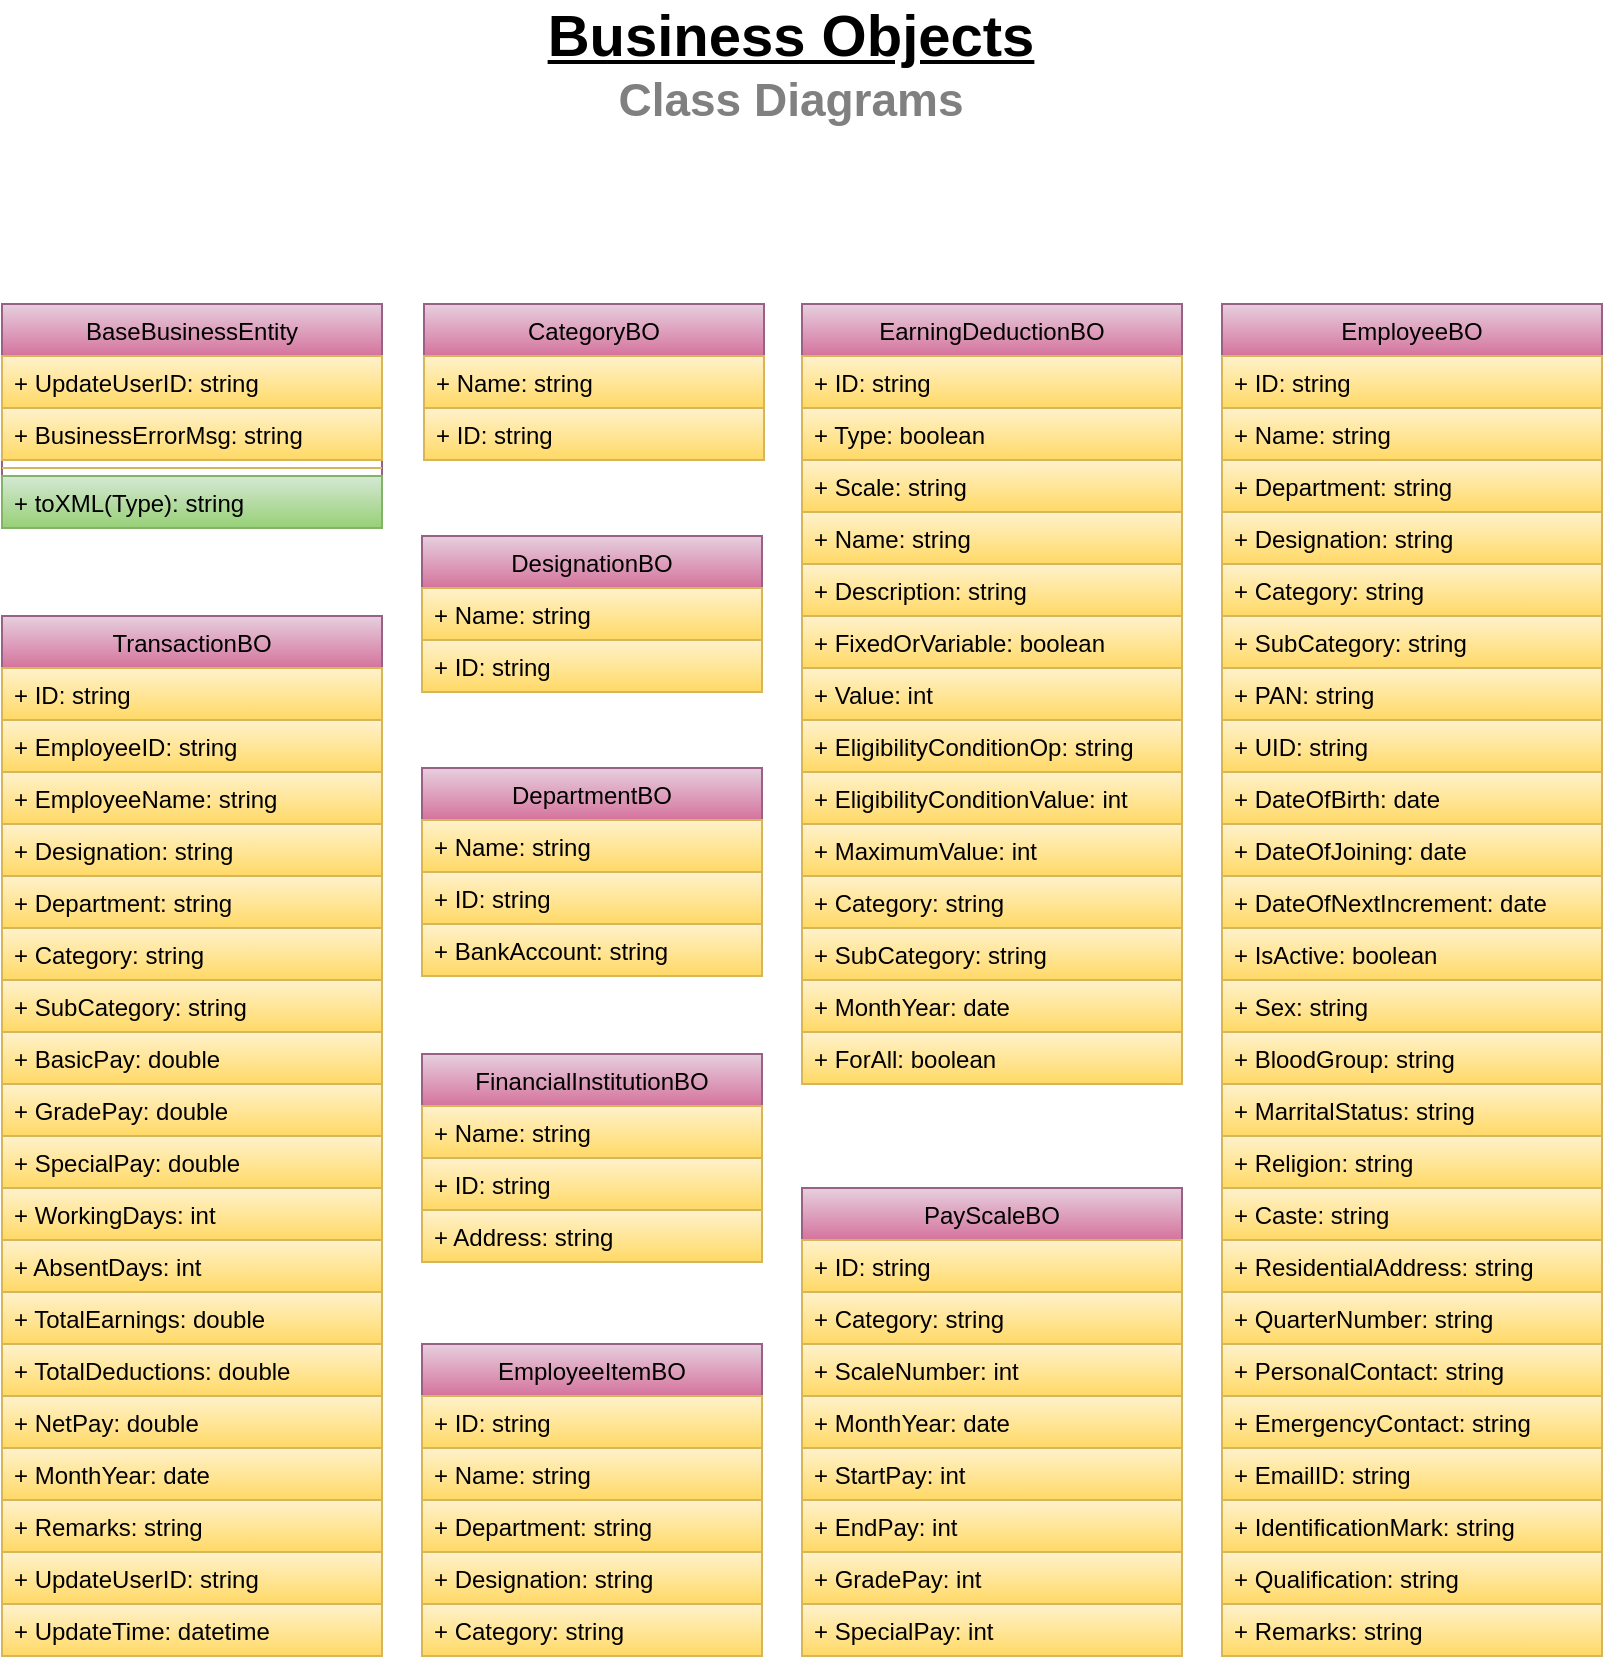 <mxfile version="13.6.0" type="github">
  <diagram id="C5RBs43oDa-KdzZeNtuy" name="Page-1">
    <mxGraphModel dx="1447" dy="722" grid="1" gridSize="10" guides="1" tooltips="1" connect="1" arrows="1" fold="1" page="1" pageScale="1" pageWidth="827" pageHeight="1169" math="0" shadow="0">
      <root>
        <mxCell id="WIyWlLk6GJQsqaUBKTNV-0" />
        <mxCell id="WIyWlLk6GJQsqaUBKTNV-1" parent="WIyWlLk6GJQsqaUBKTNV-0" />
        <mxCell id="N1QTLzZFye_Z8eLdZ8pb-5" value="CategoryBO" style="swimlane;fontStyle=0;childLayout=stackLayout;horizontal=1;startSize=26;fillColor=#e6d0de;horizontalStack=0;resizeParent=1;resizeParentMax=0;resizeLast=0;collapsible=1;marginBottom=0;gradientColor=#d5739d;strokeColor=#996185;" vertex="1" parent="WIyWlLk6GJQsqaUBKTNV-1">
          <mxGeometry x="231" y="270" width="170" height="78" as="geometry" />
        </mxCell>
        <mxCell id="N1QTLzZFye_Z8eLdZ8pb-6" value="+ Name: string" style="text;strokeColor=#d6b656;fillColor=#fff2cc;align=left;verticalAlign=top;spacingLeft=4;spacingRight=4;overflow=hidden;rotatable=0;points=[[0,0.5],[1,0.5]];portConstraint=eastwest;gradientColor=#ffd966;" vertex="1" parent="N1QTLzZFye_Z8eLdZ8pb-5">
          <mxGeometry y="26" width="170" height="26" as="geometry" />
        </mxCell>
        <mxCell id="N1QTLzZFye_Z8eLdZ8pb-7" value="+ ID: string" style="text;strokeColor=#d6b656;fillColor=#fff2cc;align=left;verticalAlign=top;spacingLeft=4;spacingRight=4;overflow=hidden;rotatable=0;points=[[0,0.5],[1,0.5]];portConstraint=eastwest;gradientColor=#ffd966;" vertex="1" parent="N1QTLzZFye_Z8eLdZ8pb-5">
          <mxGeometry y="52" width="170" height="26" as="geometry" />
        </mxCell>
        <mxCell id="N1QTLzZFye_Z8eLdZ8pb-16" value="EarningDeductionBO" style="swimlane;fontStyle=0;childLayout=stackLayout;horizontal=1;startSize=26;fillColor=#e6d0de;horizontalStack=0;resizeParent=1;resizeParentMax=0;resizeLast=0;collapsible=1;marginBottom=0;gradientColor=#d5739d;strokeColor=#996185;" vertex="1" parent="WIyWlLk6GJQsqaUBKTNV-1">
          <mxGeometry x="420" y="270" width="190" height="390" as="geometry" />
        </mxCell>
        <mxCell id="N1QTLzZFye_Z8eLdZ8pb-17" value="+ ID: string" style="text;strokeColor=#d6b656;fillColor=#fff2cc;align=left;verticalAlign=top;spacingLeft=4;spacingRight=4;overflow=hidden;rotatable=0;points=[[0,0.5],[1,0.5]];portConstraint=eastwest;gradientColor=#ffd966;" vertex="1" parent="N1QTLzZFye_Z8eLdZ8pb-16">
          <mxGeometry y="26" width="190" height="26" as="geometry" />
        </mxCell>
        <mxCell id="N1QTLzZFye_Z8eLdZ8pb-25" value="+ Type: boolean" style="text;strokeColor=#d6b656;fillColor=#fff2cc;align=left;verticalAlign=top;spacingLeft=4;spacingRight=4;overflow=hidden;rotatable=0;points=[[0,0.5],[1,0.5]];portConstraint=eastwest;gradientColor=#ffd966;" vertex="1" parent="N1QTLzZFye_Z8eLdZ8pb-16">
          <mxGeometry y="52" width="190" height="26" as="geometry" />
        </mxCell>
        <mxCell id="N1QTLzZFye_Z8eLdZ8pb-24" value="+ Scale: string" style="text;strokeColor=#d6b656;fillColor=#fff2cc;align=left;verticalAlign=top;spacingLeft=4;spacingRight=4;overflow=hidden;rotatable=0;points=[[0,0.5],[1,0.5]];portConstraint=eastwest;gradientColor=#ffd966;" vertex="1" parent="N1QTLzZFye_Z8eLdZ8pb-16">
          <mxGeometry y="78" width="190" height="26" as="geometry" />
        </mxCell>
        <mxCell id="N1QTLzZFye_Z8eLdZ8pb-23" value="+ Name: string" style="text;strokeColor=#d6b656;fillColor=#fff2cc;align=left;verticalAlign=top;spacingLeft=4;spacingRight=4;overflow=hidden;rotatable=0;points=[[0,0.5],[1,0.5]];portConstraint=eastwest;gradientColor=#ffd966;" vertex="1" parent="N1QTLzZFye_Z8eLdZ8pb-16">
          <mxGeometry y="104" width="190" height="26" as="geometry" />
        </mxCell>
        <mxCell id="N1QTLzZFye_Z8eLdZ8pb-18" value="+ Description: string" style="text;strokeColor=#d6b656;fillColor=#fff2cc;align=left;verticalAlign=top;spacingLeft=4;spacingRight=4;overflow=hidden;rotatable=0;points=[[0,0.5],[1,0.5]];portConstraint=eastwest;gradientColor=#ffd966;" vertex="1" parent="N1QTLzZFye_Z8eLdZ8pb-16">
          <mxGeometry y="130" width="190" height="26" as="geometry" />
        </mxCell>
        <mxCell id="N1QTLzZFye_Z8eLdZ8pb-20" value="+ FixedOrVariable: boolean" style="text;strokeColor=#d6b656;fillColor=#fff2cc;align=left;verticalAlign=top;spacingLeft=4;spacingRight=4;overflow=hidden;rotatable=0;points=[[0,0.5],[1,0.5]];portConstraint=eastwest;gradientColor=#ffd966;" vertex="1" parent="N1QTLzZFye_Z8eLdZ8pb-16">
          <mxGeometry y="156" width="190" height="26" as="geometry" />
        </mxCell>
        <mxCell id="N1QTLzZFye_Z8eLdZ8pb-22" value="+ Value: int" style="text;strokeColor=#d6b656;fillColor=#fff2cc;align=left;verticalAlign=top;spacingLeft=4;spacingRight=4;overflow=hidden;rotatable=0;points=[[0,0.5],[1,0.5]];portConstraint=eastwest;gradientColor=#ffd966;" vertex="1" parent="N1QTLzZFye_Z8eLdZ8pb-16">
          <mxGeometry y="182" width="190" height="26" as="geometry" />
        </mxCell>
        <mxCell id="N1QTLzZFye_Z8eLdZ8pb-21" value="+ EligibilityConditionOp: string" style="text;strokeColor=#d6b656;fillColor=#fff2cc;align=left;verticalAlign=top;spacingLeft=4;spacingRight=4;overflow=hidden;rotatable=0;points=[[0,0.5],[1,0.5]];portConstraint=eastwest;gradientColor=#ffd966;" vertex="1" parent="N1QTLzZFye_Z8eLdZ8pb-16">
          <mxGeometry y="208" width="190" height="26" as="geometry" />
        </mxCell>
        <mxCell id="N1QTLzZFye_Z8eLdZ8pb-26" value="+ EligibilityConditionValue: int" style="text;strokeColor=#d6b656;fillColor=#fff2cc;align=left;verticalAlign=top;spacingLeft=4;spacingRight=4;overflow=hidden;rotatable=0;points=[[0,0.5],[1,0.5]];portConstraint=eastwest;gradientColor=#ffd966;" vertex="1" parent="N1QTLzZFye_Z8eLdZ8pb-16">
          <mxGeometry y="234" width="190" height="26" as="geometry" />
        </mxCell>
        <mxCell id="N1QTLzZFye_Z8eLdZ8pb-27" value="+ MaximumValue: int" style="text;strokeColor=#d6b656;fillColor=#fff2cc;align=left;verticalAlign=top;spacingLeft=4;spacingRight=4;overflow=hidden;rotatable=0;points=[[0,0.5],[1,0.5]];portConstraint=eastwest;gradientColor=#ffd966;" vertex="1" parent="N1QTLzZFye_Z8eLdZ8pb-16">
          <mxGeometry y="260" width="190" height="26" as="geometry" />
        </mxCell>
        <mxCell id="N1QTLzZFye_Z8eLdZ8pb-28" value="+ Category: string" style="text;strokeColor=#d6b656;fillColor=#fff2cc;align=left;verticalAlign=top;spacingLeft=4;spacingRight=4;overflow=hidden;rotatable=0;points=[[0,0.5],[1,0.5]];portConstraint=eastwest;gradientColor=#ffd966;" vertex="1" parent="N1QTLzZFye_Z8eLdZ8pb-16">
          <mxGeometry y="286" width="190" height="26" as="geometry" />
        </mxCell>
        <mxCell id="N1QTLzZFye_Z8eLdZ8pb-29" value="+ SubCategory: string" style="text;strokeColor=#d6b656;fillColor=#fff2cc;align=left;verticalAlign=top;spacingLeft=4;spacingRight=4;overflow=hidden;rotatable=0;points=[[0,0.5],[1,0.5]];portConstraint=eastwest;gradientColor=#ffd966;" vertex="1" parent="N1QTLzZFye_Z8eLdZ8pb-16">
          <mxGeometry y="312" width="190" height="26" as="geometry" />
        </mxCell>
        <mxCell id="N1QTLzZFye_Z8eLdZ8pb-19" value="+ MonthYear: date" style="text;strokeColor=#d6b656;fillColor=#fff2cc;align=left;verticalAlign=top;spacingLeft=4;spacingRight=4;overflow=hidden;rotatable=0;points=[[0,0.5],[1,0.5]];portConstraint=eastwest;gradientColor=#ffd966;" vertex="1" parent="N1QTLzZFye_Z8eLdZ8pb-16">
          <mxGeometry y="338" width="190" height="26" as="geometry" />
        </mxCell>
        <mxCell id="N1QTLzZFye_Z8eLdZ8pb-30" value="+ ForAll: boolean" style="text;strokeColor=#d6b656;fillColor=#fff2cc;align=left;verticalAlign=top;spacingLeft=4;spacingRight=4;overflow=hidden;rotatable=0;points=[[0,0.5],[1,0.5]];portConstraint=eastwest;gradientColor=#ffd966;" vertex="1" parent="N1QTLzZFye_Z8eLdZ8pb-16">
          <mxGeometry y="364" width="190" height="26" as="geometry" />
        </mxCell>
        <mxCell id="N1QTLzZFye_Z8eLdZ8pb-46" value="EmployeeBO" style="swimlane;fontStyle=0;childLayout=stackLayout;horizontal=1;startSize=26;fillColor=#e6d0de;horizontalStack=0;resizeParent=1;resizeParentMax=0;resizeLast=0;collapsible=1;marginBottom=0;gradientColor=#d5739d;strokeColor=#996185;" vertex="1" parent="WIyWlLk6GJQsqaUBKTNV-1">
          <mxGeometry x="630" y="270" width="190" height="676" as="geometry" />
        </mxCell>
        <mxCell id="N1QTLzZFye_Z8eLdZ8pb-47" value="+ ID: string" style="text;strokeColor=#d6b656;fillColor=#fff2cc;align=left;verticalAlign=top;spacingLeft=4;spacingRight=4;overflow=hidden;rotatable=0;points=[[0,0.5],[1,0.5]];portConstraint=eastwest;gradientColor=#ffd966;" vertex="1" parent="N1QTLzZFye_Z8eLdZ8pb-46">
          <mxGeometry y="26" width="190" height="26" as="geometry" />
        </mxCell>
        <mxCell id="N1QTLzZFye_Z8eLdZ8pb-48" value="+ Name: string" style="text;strokeColor=#d6b656;fillColor=#fff2cc;align=left;verticalAlign=top;spacingLeft=4;spacingRight=4;overflow=hidden;rotatable=0;points=[[0,0.5],[1,0.5]];portConstraint=eastwest;gradientColor=#ffd966;" vertex="1" parent="N1QTLzZFye_Z8eLdZ8pb-46">
          <mxGeometry y="52" width="190" height="26" as="geometry" />
        </mxCell>
        <mxCell id="N1QTLzZFye_Z8eLdZ8pb-49" value="+ Department: string" style="text;strokeColor=#d6b656;fillColor=#fff2cc;align=left;verticalAlign=top;spacingLeft=4;spacingRight=4;overflow=hidden;rotatable=0;points=[[0,0.5],[1,0.5]];portConstraint=eastwest;gradientColor=#ffd966;" vertex="1" parent="N1QTLzZFye_Z8eLdZ8pb-46">
          <mxGeometry y="78" width="190" height="26" as="geometry" />
        </mxCell>
        <mxCell id="N1QTLzZFye_Z8eLdZ8pb-50" value="+ Designation: string" style="text;strokeColor=#d6b656;fillColor=#fff2cc;align=left;verticalAlign=top;spacingLeft=4;spacingRight=4;overflow=hidden;rotatable=0;points=[[0,0.5],[1,0.5]];portConstraint=eastwest;gradientColor=#ffd966;" vertex="1" parent="N1QTLzZFye_Z8eLdZ8pb-46">
          <mxGeometry y="104" width="190" height="26" as="geometry" />
        </mxCell>
        <mxCell id="N1QTLzZFye_Z8eLdZ8pb-51" value="+ Category: string" style="text;strokeColor=#d6b656;fillColor=#fff2cc;align=left;verticalAlign=top;spacingLeft=4;spacingRight=4;overflow=hidden;rotatable=0;points=[[0,0.5],[1,0.5]];portConstraint=eastwest;gradientColor=#ffd966;" vertex="1" parent="N1QTLzZFye_Z8eLdZ8pb-46">
          <mxGeometry y="130" width="190" height="26" as="geometry" />
        </mxCell>
        <mxCell id="N1QTLzZFye_Z8eLdZ8pb-52" value="+ SubCategory: string" style="text;strokeColor=#d6b656;fillColor=#fff2cc;align=left;verticalAlign=top;spacingLeft=4;spacingRight=4;overflow=hidden;rotatable=0;points=[[0,0.5],[1,0.5]];portConstraint=eastwest;gradientColor=#ffd966;" vertex="1" parent="N1QTLzZFye_Z8eLdZ8pb-46">
          <mxGeometry y="156" width="190" height="26" as="geometry" />
        </mxCell>
        <mxCell id="N1QTLzZFye_Z8eLdZ8pb-53" value="+ PAN: string" style="text;strokeColor=#d6b656;fillColor=#fff2cc;align=left;verticalAlign=top;spacingLeft=4;spacingRight=4;overflow=hidden;rotatable=0;points=[[0,0.5],[1,0.5]];portConstraint=eastwest;gradientColor=#ffd966;" vertex="1" parent="N1QTLzZFye_Z8eLdZ8pb-46">
          <mxGeometry y="182" width="190" height="26" as="geometry" />
        </mxCell>
        <mxCell id="N1QTLzZFye_Z8eLdZ8pb-54" value="+ UID: string" style="text;strokeColor=#d6b656;fillColor=#fff2cc;align=left;verticalAlign=top;spacingLeft=4;spacingRight=4;overflow=hidden;rotatable=0;points=[[0,0.5],[1,0.5]];portConstraint=eastwest;gradientColor=#ffd966;" vertex="1" parent="N1QTLzZFye_Z8eLdZ8pb-46">
          <mxGeometry y="208" width="190" height="26" as="geometry" />
        </mxCell>
        <mxCell id="N1QTLzZFye_Z8eLdZ8pb-55" value="+ DateOfBirth: date" style="text;strokeColor=#d6b656;fillColor=#fff2cc;align=left;verticalAlign=top;spacingLeft=4;spacingRight=4;overflow=hidden;rotatable=0;points=[[0,0.5],[1,0.5]];portConstraint=eastwest;gradientColor=#ffd966;" vertex="1" parent="N1QTLzZFye_Z8eLdZ8pb-46">
          <mxGeometry y="234" width="190" height="26" as="geometry" />
        </mxCell>
        <mxCell id="N1QTLzZFye_Z8eLdZ8pb-56" value="+ DateOfJoining: date" style="text;strokeColor=#d6b656;fillColor=#fff2cc;align=left;verticalAlign=top;spacingLeft=4;spacingRight=4;overflow=hidden;rotatable=0;points=[[0,0.5],[1,0.5]];portConstraint=eastwest;gradientColor=#ffd966;" vertex="1" parent="N1QTLzZFye_Z8eLdZ8pb-46">
          <mxGeometry y="260" width="190" height="26" as="geometry" />
        </mxCell>
        <mxCell id="N1QTLzZFye_Z8eLdZ8pb-57" value="+ DateOfNextIncrement: date" style="text;strokeColor=#d6b656;fillColor=#fff2cc;align=left;verticalAlign=top;spacingLeft=4;spacingRight=4;overflow=hidden;rotatable=0;points=[[0,0.5],[1,0.5]];portConstraint=eastwest;gradientColor=#ffd966;" vertex="1" parent="N1QTLzZFye_Z8eLdZ8pb-46">
          <mxGeometry y="286" width="190" height="26" as="geometry" />
        </mxCell>
        <mxCell id="N1QTLzZFye_Z8eLdZ8pb-58" value="+ IsActive: boolean" style="text;strokeColor=#d6b656;fillColor=#fff2cc;align=left;verticalAlign=top;spacingLeft=4;spacingRight=4;overflow=hidden;rotatable=0;points=[[0,0.5],[1,0.5]];portConstraint=eastwest;gradientColor=#ffd966;" vertex="1" parent="N1QTLzZFye_Z8eLdZ8pb-46">
          <mxGeometry y="312" width="190" height="26" as="geometry" />
        </mxCell>
        <mxCell id="N1QTLzZFye_Z8eLdZ8pb-61" value="+ Sex: string" style="text;strokeColor=#d6b656;fillColor=#fff2cc;align=left;verticalAlign=top;spacingLeft=4;spacingRight=4;overflow=hidden;rotatable=0;points=[[0,0.5],[1,0.5]];portConstraint=eastwest;gradientColor=#ffd966;" vertex="1" parent="N1QTLzZFye_Z8eLdZ8pb-46">
          <mxGeometry y="338" width="190" height="26" as="geometry" />
        </mxCell>
        <mxCell id="N1QTLzZFye_Z8eLdZ8pb-64" value="+ BloodGroup: string" style="text;strokeColor=#d6b656;fillColor=#fff2cc;align=left;verticalAlign=top;spacingLeft=4;spacingRight=4;overflow=hidden;rotatable=0;points=[[0,0.5],[1,0.5]];portConstraint=eastwest;gradientColor=#ffd966;" vertex="1" parent="N1QTLzZFye_Z8eLdZ8pb-46">
          <mxGeometry y="364" width="190" height="26" as="geometry" />
        </mxCell>
        <mxCell id="N1QTLzZFye_Z8eLdZ8pb-66" value="+ MarritalStatus: string" style="text;strokeColor=#d6b656;fillColor=#fff2cc;align=left;verticalAlign=top;spacingLeft=4;spacingRight=4;overflow=hidden;rotatable=0;points=[[0,0.5],[1,0.5]];portConstraint=eastwest;gradientColor=#ffd966;" vertex="1" parent="N1QTLzZFye_Z8eLdZ8pb-46">
          <mxGeometry y="390" width="190" height="26" as="geometry" />
        </mxCell>
        <mxCell id="N1QTLzZFye_Z8eLdZ8pb-65" value="+ Religion: string" style="text;strokeColor=#d6b656;fillColor=#fff2cc;align=left;verticalAlign=top;spacingLeft=4;spacingRight=4;overflow=hidden;rotatable=0;points=[[0,0.5],[1,0.5]];portConstraint=eastwest;gradientColor=#ffd966;" vertex="1" parent="N1QTLzZFye_Z8eLdZ8pb-46">
          <mxGeometry y="416" width="190" height="26" as="geometry" />
        </mxCell>
        <mxCell id="N1QTLzZFye_Z8eLdZ8pb-63" value="+ Caste: string" style="text;strokeColor=#d6b656;fillColor=#fff2cc;align=left;verticalAlign=top;spacingLeft=4;spacingRight=4;overflow=hidden;rotatable=0;points=[[0,0.5],[1,0.5]];portConstraint=eastwest;gradientColor=#ffd966;" vertex="1" parent="N1QTLzZFye_Z8eLdZ8pb-46">
          <mxGeometry y="442" width="190" height="26" as="geometry" />
        </mxCell>
        <mxCell id="N1QTLzZFye_Z8eLdZ8pb-62" value="+ ResidentialAddress: string" style="text;strokeColor=#d6b656;fillColor=#fff2cc;align=left;verticalAlign=top;spacingLeft=4;spacingRight=4;overflow=hidden;rotatable=0;points=[[0,0.5],[1,0.5]];portConstraint=eastwest;gradientColor=#ffd966;" vertex="1" parent="N1QTLzZFye_Z8eLdZ8pb-46">
          <mxGeometry y="468" width="190" height="26" as="geometry" />
        </mxCell>
        <mxCell id="N1QTLzZFye_Z8eLdZ8pb-59" value="+ QuarterNumber: string" style="text;strokeColor=#d6b656;fillColor=#fff2cc;align=left;verticalAlign=top;spacingLeft=4;spacingRight=4;overflow=hidden;rotatable=0;points=[[0,0.5],[1,0.5]];portConstraint=eastwest;gradientColor=#ffd966;" vertex="1" parent="N1QTLzZFye_Z8eLdZ8pb-46">
          <mxGeometry y="494" width="190" height="26" as="geometry" />
        </mxCell>
        <mxCell id="N1QTLzZFye_Z8eLdZ8pb-60" value="+ PersonalContact: string" style="text;strokeColor=#d6b656;fillColor=#fff2cc;align=left;verticalAlign=top;spacingLeft=4;spacingRight=4;overflow=hidden;rotatable=0;points=[[0,0.5],[1,0.5]];portConstraint=eastwest;gradientColor=#ffd966;" vertex="1" parent="N1QTLzZFye_Z8eLdZ8pb-46">
          <mxGeometry y="520" width="190" height="26" as="geometry" />
        </mxCell>
        <mxCell id="N1QTLzZFye_Z8eLdZ8pb-69" value="+ EmergencyContact: string" style="text;strokeColor=#d6b656;fillColor=#fff2cc;align=left;verticalAlign=top;spacingLeft=4;spacingRight=4;overflow=hidden;rotatable=0;points=[[0,0.5],[1,0.5]];portConstraint=eastwest;gradientColor=#ffd966;" vertex="1" parent="N1QTLzZFye_Z8eLdZ8pb-46">
          <mxGeometry y="546" width="190" height="26" as="geometry" />
        </mxCell>
        <mxCell id="N1QTLzZFye_Z8eLdZ8pb-68" value="+ EmailID: string" style="text;strokeColor=#d6b656;fillColor=#fff2cc;align=left;verticalAlign=top;spacingLeft=4;spacingRight=4;overflow=hidden;rotatable=0;points=[[0,0.5],[1,0.5]];portConstraint=eastwest;gradientColor=#ffd966;" vertex="1" parent="N1QTLzZFye_Z8eLdZ8pb-46">
          <mxGeometry y="572" width="190" height="26" as="geometry" />
        </mxCell>
        <mxCell id="N1QTLzZFye_Z8eLdZ8pb-67" value="+ IdentificationMark: string" style="text;strokeColor=#d6b656;fillColor=#fff2cc;align=left;verticalAlign=top;spacingLeft=4;spacingRight=4;overflow=hidden;rotatable=0;points=[[0,0.5],[1,0.5]];portConstraint=eastwest;gradientColor=#ffd966;" vertex="1" parent="N1QTLzZFye_Z8eLdZ8pb-46">
          <mxGeometry y="598" width="190" height="26" as="geometry" />
        </mxCell>
        <mxCell id="N1QTLzZFye_Z8eLdZ8pb-72" value="+ Qualification: string" style="text;strokeColor=#d6b656;fillColor=#fff2cc;align=left;verticalAlign=top;spacingLeft=4;spacingRight=4;overflow=hidden;rotatable=0;points=[[0,0.5],[1,0.5]];portConstraint=eastwest;gradientColor=#ffd966;" vertex="1" parent="N1QTLzZFye_Z8eLdZ8pb-46">
          <mxGeometry y="624" width="190" height="26" as="geometry" />
        </mxCell>
        <mxCell id="N1QTLzZFye_Z8eLdZ8pb-71" value="+ Remarks: string" style="text;strokeColor=#d6b656;fillColor=#fff2cc;align=left;verticalAlign=top;spacingLeft=4;spacingRight=4;overflow=hidden;rotatable=0;points=[[0,0.5],[1,0.5]];portConstraint=eastwest;gradientColor=#ffd966;" vertex="1" parent="N1QTLzZFye_Z8eLdZ8pb-46">
          <mxGeometry y="650" width="190" height="26" as="geometry" />
        </mxCell>
        <mxCell id="N1QTLzZFye_Z8eLdZ8pb-0" value="BaseBusinessEntity" style="swimlane;fontStyle=0;childLayout=stackLayout;horizontal=1;startSize=26;fillColor=#e6d0de;horizontalStack=0;resizeParent=1;resizeParentMax=0;resizeLast=0;collapsible=1;marginBottom=0;gradientColor=#d5739d;strokeColor=#996185;" vertex="1" parent="WIyWlLk6GJQsqaUBKTNV-1">
          <mxGeometry x="20" y="270" width="190" height="112" as="geometry" />
        </mxCell>
        <mxCell id="N1QTLzZFye_Z8eLdZ8pb-1" value="+ UpdateUserID: string" style="text;strokeColor=#d6b656;fillColor=#fff2cc;align=left;verticalAlign=top;spacingLeft=4;spacingRight=4;overflow=hidden;rotatable=0;points=[[0,0.5],[1,0.5]];portConstraint=eastwest;gradientColor=#ffd966;" vertex="1" parent="N1QTLzZFye_Z8eLdZ8pb-0">
          <mxGeometry y="26" width="190" height="26" as="geometry" />
        </mxCell>
        <mxCell id="N1QTLzZFye_Z8eLdZ8pb-2" value="+ BusinessErrorMsg: string" style="text;strokeColor=#d6b656;fillColor=#fff2cc;align=left;verticalAlign=top;spacingLeft=4;spacingRight=4;overflow=hidden;rotatable=0;points=[[0,0.5],[1,0.5]];portConstraint=eastwest;gradientColor=#ffd966;" vertex="1" parent="N1QTLzZFye_Z8eLdZ8pb-0">
          <mxGeometry y="52" width="190" height="26" as="geometry" />
        </mxCell>
        <mxCell id="N1QTLzZFye_Z8eLdZ8pb-4" value="" style="line;strokeWidth=1;fillColor=#fff2cc;align=left;verticalAlign=middle;spacingTop=-1;spacingLeft=3;spacingRight=3;rotatable=0;labelPosition=right;points=[];portConstraint=eastwest;gradientColor=#ffd966;strokeColor=#d6b656;" vertex="1" parent="N1QTLzZFye_Z8eLdZ8pb-0">
          <mxGeometry y="78" width="190" height="8" as="geometry" />
        </mxCell>
        <mxCell id="N1QTLzZFye_Z8eLdZ8pb-3" value="+ toXML(Type): string" style="text;strokeColor=#82b366;fillColor=#d5e8d4;align=left;verticalAlign=top;spacingLeft=4;spacingRight=4;overflow=hidden;rotatable=0;points=[[0,0.5],[1,0.5]];portConstraint=eastwest;gradientColor=#97d077;" vertex="1" parent="N1QTLzZFye_Z8eLdZ8pb-0">
          <mxGeometry y="86" width="190" height="26" as="geometry" />
        </mxCell>
        <mxCell id="N1QTLzZFye_Z8eLdZ8pb-134" value="&lt;font&gt;&lt;u style=&quot;font-size: 29px&quot;&gt;Business Objects&lt;/u&gt;&lt;br&gt;&lt;font style=&quot;font-size: 23px&quot; color=&quot;#808080&quot;&gt;Class Diagrams&lt;/font&gt;&lt;br&gt;&lt;/font&gt;" style="text;strokeColor=none;fillColor=none;html=1;fontSize=24;fontStyle=1;verticalAlign=middle;align=center;" vertex="1" parent="WIyWlLk6GJQsqaUBKTNV-1">
          <mxGeometry x="269" y="130" width="290" height="40" as="geometry" />
        </mxCell>
        <mxCell id="N1QTLzZFye_Z8eLdZ8pb-77" value="PayScaleBO" style="swimlane;fontStyle=0;childLayout=stackLayout;horizontal=1;startSize=26;fillColor=#e6d0de;horizontalStack=0;resizeParent=1;resizeParentMax=0;resizeLast=0;collapsible=1;marginBottom=0;gradientColor=#d5739d;strokeColor=#996185;" vertex="1" parent="WIyWlLk6GJQsqaUBKTNV-1">
          <mxGeometry x="420" y="712" width="190" height="234" as="geometry" />
        </mxCell>
        <mxCell id="N1QTLzZFye_Z8eLdZ8pb-79" value="+ ID: string" style="text;strokeColor=#d6b656;fillColor=#fff2cc;align=left;verticalAlign=top;spacingLeft=4;spacingRight=4;overflow=hidden;rotatable=0;points=[[0,0.5],[1,0.5]];portConstraint=eastwest;gradientColor=#ffd966;" vertex="1" parent="N1QTLzZFye_Z8eLdZ8pb-77">
          <mxGeometry y="26" width="190" height="26" as="geometry" />
        </mxCell>
        <mxCell id="N1QTLzZFye_Z8eLdZ8pb-83" value="+ Category: string" style="text;strokeColor=#d6b656;fillColor=#fff2cc;align=left;verticalAlign=top;spacingLeft=4;spacingRight=4;overflow=hidden;rotatable=0;points=[[0,0.5],[1,0.5]];portConstraint=eastwest;gradientColor=#ffd966;" vertex="1" parent="N1QTLzZFye_Z8eLdZ8pb-77">
          <mxGeometry y="52" width="190" height="26" as="geometry" />
        </mxCell>
        <mxCell id="N1QTLzZFye_Z8eLdZ8pb-81" value="+ ScaleNumber: int" style="text;strokeColor=#d6b656;fillColor=#fff2cc;align=left;verticalAlign=top;spacingLeft=4;spacingRight=4;overflow=hidden;rotatable=0;points=[[0,0.5],[1,0.5]];portConstraint=eastwest;gradientColor=#ffd966;" vertex="1" parent="N1QTLzZFye_Z8eLdZ8pb-77">
          <mxGeometry y="78" width="190" height="26" as="geometry" />
        </mxCell>
        <mxCell id="N1QTLzZFye_Z8eLdZ8pb-82" value="+ MonthYear: date" style="text;strokeColor=#d6b656;fillColor=#fff2cc;align=left;verticalAlign=top;spacingLeft=4;spacingRight=4;overflow=hidden;rotatable=0;points=[[0,0.5],[1,0.5]];portConstraint=eastwest;gradientColor=#ffd966;" vertex="1" parent="N1QTLzZFye_Z8eLdZ8pb-77">
          <mxGeometry y="104" width="190" height="26" as="geometry" />
        </mxCell>
        <mxCell id="N1QTLzZFye_Z8eLdZ8pb-78" value="+ StartPay: int" style="text;strokeColor=#d6b656;fillColor=#fff2cc;align=left;verticalAlign=top;spacingLeft=4;spacingRight=4;overflow=hidden;rotatable=0;points=[[0,0.5],[1,0.5]];portConstraint=eastwest;gradientColor=#ffd966;" vertex="1" parent="N1QTLzZFye_Z8eLdZ8pb-77">
          <mxGeometry y="130" width="190" height="26" as="geometry" />
        </mxCell>
        <mxCell id="N1QTLzZFye_Z8eLdZ8pb-85" value="+ EndPay: int" style="text;strokeColor=#d6b656;fillColor=#fff2cc;align=left;verticalAlign=top;spacingLeft=4;spacingRight=4;overflow=hidden;rotatable=0;points=[[0,0.5],[1,0.5]];portConstraint=eastwest;gradientColor=#ffd966;" vertex="1" parent="N1QTLzZFye_Z8eLdZ8pb-77">
          <mxGeometry y="156" width="190" height="26" as="geometry" />
        </mxCell>
        <mxCell id="N1QTLzZFye_Z8eLdZ8pb-84" value="+ GradePay: int" style="text;strokeColor=#d6b656;fillColor=#fff2cc;align=left;verticalAlign=top;spacingLeft=4;spacingRight=4;overflow=hidden;rotatable=0;points=[[0,0.5],[1,0.5]];portConstraint=eastwest;gradientColor=#ffd966;" vertex="1" parent="N1QTLzZFye_Z8eLdZ8pb-77">
          <mxGeometry y="182" width="190" height="26" as="geometry" />
        </mxCell>
        <mxCell id="N1QTLzZFye_Z8eLdZ8pb-80" value="+ SpecialPay: int" style="text;strokeColor=#d6b656;fillColor=#fff2cc;align=left;verticalAlign=top;spacingLeft=4;spacingRight=4;overflow=hidden;rotatable=0;points=[[0,0.5],[1,0.5]];portConstraint=eastwest;gradientColor=#ffd966;" vertex="1" parent="N1QTLzZFye_Z8eLdZ8pb-77">
          <mxGeometry y="208" width="190" height="26" as="geometry" />
        </mxCell>
        <mxCell id="N1QTLzZFye_Z8eLdZ8pb-107" value="EmployeeItemBO" style="swimlane;fontStyle=0;childLayout=stackLayout;horizontal=1;startSize=26;fillColor=#e6d0de;horizontalStack=0;resizeParent=1;resizeParentMax=0;resizeLast=0;collapsible=1;marginBottom=0;gradientColor=#d5739d;strokeColor=#996185;" vertex="1" parent="WIyWlLk6GJQsqaUBKTNV-1">
          <mxGeometry x="230" y="790" width="170" height="156" as="geometry" />
        </mxCell>
        <mxCell id="N1QTLzZFye_Z8eLdZ8pb-108" value="+ ID: string" style="text;strokeColor=#d6b656;fillColor=#fff2cc;align=left;verticalAlign=top;spacingLeft=4;spacingRight=4;overflow=hidden;rotatable=0;points=[[0,0.5],[1,0.5]];portConstraint=eastwest;gradientColor=#ffd966;" vertex="1" parent="N1QTLzZFye_Z8eLdZ8pb-107">
          <mxGeometry y="26" width="170" height="26" as="geometry" />
        </mxCell>
        <mxCell id="N1QTLzZFye_Z8eLdZ8pb-109" value="+ Name: string" style="text;strokeColor=#d6b656;fillColor=#fff2cc;align=left;verticalAlign=top;spacingLeft=4;spacingRight=4;overflow=hidden;rotatable=0;points=[[0,0.5],[1,0.5]];portConstraint=eastwest;gradientColor=#ffd966;" vertex="1" parent="N1QTLzZFye_Z8eLdZ8pb-107">
          <mxGeometry y="52" width="170" height="26" as="geometry" />
        </mxCell>
        <mxCell id="N1QTLzZFye_Z8eLdZ8pb-110" value="+ Department: string" style="text;strokeColor=#d6b656;fillColor=#fff2cc;align=left;verticalAlign=top;spacingLeft=4;spacingRight=4;overflow=hidden;rotatable=0;points=[[0,0.5],[1,0.5]];portConstraint=eastwest;aspect=fixed;gradientColor=#ffd966;" vertex="1" parent="N1QTLzZFye_Z8eLdZ8pb-107">
          <mxGeometry y="78" width="170" height="26" as="geometry" />
        </mxCell>
        <mxCell id="N1QTLzZFye_Z8eLdZ8pb-111" value="+ Designation: string" style="text;strokeColor=#d6b656;fillColor=#fff2cc;align=left;verticalAlign=top;spacingLeft=4;spacingRight=4;overflow=hidden;rotatable=0;points=[[0,0.5],[1,0.5]];portConstraint=eastwest;gradientColor=#ffd966;" vertex="1" parent="N1QTLzZFye_Z8eLdZ8pb-107">
          <mxGeometry y="104" width="170" height="26" as="geometry" />
        </mxCell>
        <mxCell id="N1QTLzZFye_Z8eLdZ8pb-112" value="+ Category: string" style="text;strokeColor=#d6b656;fillColor=#fff2cc;align=left;verticalAlign=top;spacingLeft=4;spacingRight=4;overflow=hidden;rotatable=0;points=[[0,0.5],[1,0.5]];portConstraint=eastwest;gradientColor=#ffd966;" vertex="1" parent="N1QTLzZFye_Z8eLdZ8pb-107">
          <mxGeometry y="130" width="170" height="26" as="geometry" />
        </mxCell>
        <mxCell id="N1QTLzZFye_Z8eLdZ8pb-86" value="TransactionBO" style="swimlane;fontStyle=0;childLayout=stackLayout;horizontal=1;startSize=26;fillColor=#e6d0de;horizontalStack=0;resizeParent=1;resizeParentMax=0;resizeLast=0;collapsible=1;marginBottom=0;gradientColor=#d5739d;strokeColor=#996185;" vertex="1" parent="WIyWlLk6GJQsqaUBKTNV-1">
          <mxGeometry x="20" y="426" width="190" height="520" as="geometry" />
        </mxCell>
        <mxCell id="N1QTLzZFye_Z8eLdZ8pb-87" value="+ ID: string" style="text;strokeColor=#d6b656;fillColor=#fff2cc;align=left;verticalAlign=top;spacingLeft=4;spacingRight=4;overflow=hidden;rotatable=0;points=[[0,0.5],[1,0.5]];portConstraint=eastwest;gradientColor=#ffd966;" vertex="1" parent="N1QTLzZFye_Z8eLdZ8pb-86">
          <mxGeometry y="26" width="190" height="26" as="geometry" />
        </mxCell>
        <mxCell id="N1QTLzZFye_Z8eLdZ8pb-95" value="+ EmployeeID: string" style="text;strokeColor=#d6b656;fillColor=#fff2cc;align=left;verticalAlign=top;spacingLeft=4;spacingRight=4;overflow=hidden;rotatable=0;points=[[0,0.5],[1,0.5]];portConstraint=eastwest;gradientColor=#ffd966;" vertex="1" parent="N1QTLzZFye_Z8eLdZ8pb-86">
          <mxGeometry y="52" width="190" height="26" as="geometry" />
        </mxCell>
        <mxCell id="N1QTLzZFye_Z8eLdZ8pb-96" value="+ EmployeeName: string" style="text;strokeColor=#d6b656;fillColor=#fff2cc;align=left;verticalAlign=top;spacingLeft=4;spacingRight=4;overflow=hidden;rotatable=0;points=[[0,0.5],[1,0.5]];portConstraint=eastwest;gradientColor=#ffd966;" vertex="1" parent="N1QTLzZFye_Z8eLdZ8pb-86">
          <mxGeometry y="78" width="190" height="26" as="geometry" />
        </mxCell>
        <mxCell id="N1QTLzZFye_Z8eLdZ8pb-98" value="+ Designation: string" style="text;strokeColor=#d6b656;fillColor=#fff2cc;align=left;verticalAlign=top;spacingLeft=4;spacingRight=4;overflow=hidden;rotatable=0;points=[[0,0.5],[1,0.5]];portConstraint=eastwest;gradientColor=#ffd966;" vertex="1" parent="N1QTLzZFye_Z8eLdZ8pb-86">
          <mxGeometry y="104" width="190" height="26" as="geometry" />
        </mxCell>
        <mxCell id="N1QTLzZFye_Z8eLdZ8pb-97" value="+ Department: string" style="text;strokeColor=#d6b656;fillColor=#fff2cc;align=left;verticalAlign=top;spacingLeft=4;spacingRight=4;overflow=hidden;rotatable=0;points=[[0,0.5],[1,0.5]];portConstraint=eastwest;gradientColor=#ffd966;" vertex="1" parent="N1QTLzZFye_Z8eLdZ8pb-86">
          <mxGeometry y="130" width="190" height="26" as="geometry" />
        </mxCell>
        <mxCell id="N1QTLzZFye_Z8eLdZ8pb-88" value="+ Category: string" style="text;strokeColor=#d6b656;fillColor=#fff2cc;align=left;verticalAlign=top;spacingLeft=4;spacingRight=4;overflow=hidden;rotatable=0;points=[[0,0.5],[1,0.5]];portConstraint=eastwest;gradientColor=#ffd966;" vertex="1" parent="N1QTLzZFye_Z8eLdZ8pb-86">
          <mxGeometry y="156" width="190" height="26" as="geometry" />
        </mxCell>
        <mxCell id="N1QTLzZFye_Z8eLdZ8pb-103" value="+ SubCategory: string" style="text;strokeColor=#d6b656;fillColor=#fff2cc;align=left;verticalAlign=top;spacingLeft=4;spacingRight=4;overflow=hidden;rotatable=0;points=[[0,0.5],[1,0.5]];portConstraint=eastwest;gradientColor=#ffd966;" vertex="1" parent="N1QTLzZFye_Z8eLdZ8pb-86">
          <mxGeometry y="182" width="190" height="26" as="geometry" />
        </mxCell>
        <mxCell id="N1QTLzZFye_Z8eLdZ8pb-92" value="+ BasicPay: double" style="text;strokeColor=#d6b656;fillColor=#fff2cc;align=left;verticalAlign=top;spacingLeft=4;spacingRight=4;overflow=hidden;rotatable=0;points=[[0,0.5],[1,0.5]];portConstraint=eastwest;gradientColor=#ffd966;" vertex="1" parent="N1QTLzZFye_Z8eLdZ8pb-86">
          <mxGeometry y="208" width="190" height="26" as="geometry" />
        </mxCell>
        <mxCell id="N1QTLzZFye_Z8eLdZ8pb-93" value="+ GradePay: double" style="text;strokeColor=#d6b656;fillColor=#fff2cc;align=left;verticalAlign=top;spacingLeft=4;spacingRight=4;overflow=hidden;rotatable=0;points=[[0,0.5],[1,0.5]];portConstraint=eastwest;gradientColor=#ffd966;" vertex="1" parent="N1QTLzZFye_Z8eLdZ8pb-86">
          <mxGeometry y="234" width="190" height="26" as="geometry" />
        </mxCell>
        <mxCell id="N1QTLzZFye_Z8eLdZ8pb-94" value="+ SpecialPay: double" style="text;strokeColor=#d6b656;fillColor=#fff2cc;align=left;verticalAlign=top;spacingLeft=4;spacingRight=4;overflow=hidden;rotatable=0;points=[[0,0.5],[1,0.5]];portConstraint=eastwest;gradientColor=#ffd966;" vertex="1" parent="N1QTLzZFye_Z8eLdZ8pb-86">
          <mxGeometry y="260" width="190" height="26" as="geometry" />
        </mxCell>
        <mxCell id="N1QTLzZFye_Z8eLdZ8pb-99" value="+ WorkingDays: int" style="text;strokeColor=#d6b656;fillColor=#fff2cc;align=left;verticalAlign=top;spacingLeft=4;spacingRight=4;overflow=hidden;rotatable=0;points=[[0,0.5],[1,0.5]];portConstraint=eastwest;gradientColor=#ffd966;" vertex="1" parent="N1QTLzZFye_Z8eLdZ8pb-86">
          <mxGeometry y="286" width="190" height="26" as="geometry" />
        </mxCell>
        <mxCell id="N1QTLzZFye_Z8eLdZ8pb-102" value="+ AbsentDays: int" style="text;strokeColor=#d6b656;fillColor=#fff2cc;align=left;verticalAlign=top;spacingLeft=4;spacingRight=4;overflow=hidden;rotatable=0;points=[[0,0.5],[1,0.5]];portConstraint=eastwest;gradientColor=#ffd966;" vertex="1" parent="N1QTLzZFye_Z8eLdZ8pb-86">
          <mxGeometry y="312" width="190" height="26" as="geometry" />
        </mxCell>
        <mxCell id="N1QTLzZFye_Z8eLdZ8pb-101" value="+ TotalEarnings: double" style="text;strokeColor=#d6b656;fillColor=#fff2cc;align=left;verticalAlign=top;spacingLeft=4;spacingRight=4;overflow=hidden;rotatable=0;points=[[0,0.5],[1,0.5]];portConstraint=eastwest;gradientColor=#ffd966;" vertex="1" parent="N1QTLzZFye_Z8eLdZ8pb-86">
          <mxGeometry y="338" width="190" height="26" as="geometry" />
        </mxCell>
        <mxCell id="N1QTLzZFye_Z8eLdZ8pb-100" value="+ TotalDeductions: double" style="text;strokeColor=#d6b656;fillColor=#fff2cc;align=left;verticalAlign=top;spacingLeft=4;spacingRight=4;overflow=hidden;rotatable=0;points=[[0,0.5],[1,0.5]];portConstraint=eastwest;gradientColor=#ffd966;" vertex="1" parent="N1QTLzZFye_Z8eLdZ8pb-86">
          <mxGeometry y="364" width="190" height="26" as="geometry" />
        </mxCell>
        <mxCell id="N1QTLzZFye_Z8eLdZ8pb-91" value="+ NetPay: double" style="text;strokeColor=#d6b656;fillColor=#fff2cc;align=left;verticalAlign=top;spacingLeft=4;spacingRight=4;overflow=hidden;rotatable=0;points=[[0,0.5],[1,0.5]];portConstraint=eastwest;gradientColor=#ffd966;" vertex="1" parent="N1QTLzZFye_Z8eLdZ8pb-86">
          <mxGeometry y="390" width="190" height="26" as="geometry" />
        </mxCell>
        <mxCell id="N1QTLzZFye_Z8eLdZ8pb-90" value="+ MonthYear: date" style="text;strokeColor=#d6b656;fillColor=#fff2cc;align=left;verticalAlign=top;spacingLeft=4;spacingRight=4;overflow=hidden;rotatable=0;points=[[0,0.5],[1,0.5]];portConstraint=eastwest;gradientColor=#ffd966;" vertex="1" parent="N1QTLzZFye_Z8eLdZ8pb-86">
          <mxGeometry y="416" width="190" height="26" as="geometry" />
        </mxCell>
        <mxCell id="N1QTLzZFye_Z8eLdZ8pb-104" value="+ Remarks: string" style="text;strokeColor=#d6b656;fillColor=#fff2cc;align=left;verticalAlign=top;spacingLeft=4;spacingRight=4;overflow=hidden;rotatable=0;points=[[0,0.5],[1,0.5]];portConstraint=eastwest;gradientColor=#ffd966;" vertex="1" parent="N1QTLzZFye_Z8eLdZ8pb-86">
          <mxGeometry y="442" width="190" height="26" as="geometry" />
        </mxCell>
        <mxCell id="N1QTLzZFye_Z8eLdZ8pb-105" value="+ UpdateUserID: string" style="text;strokeColor=#d6b656;fillColor=#fff2cc;align=left;verticalAlign=top;spacingLeft=4;spacingRight=4;overflow=hidden;rotatable=0;points=[[0,0.5],[1,0.5]];portConstraint=eastwest;gradientColor=#ffd966;" vertex="1" parent="N1QTLzZFye_Z8eLdZ8pb-86">
          <mxGeometry y="468" width="190" height="26" as="geometry" />
        </mxCell>
        <mxCell id="N1QTLzZFye_Z8eLdZ8pb-106" value="+ UpdateTime: datetime" style="text;strokeColor=#d6b656;fillColor=#fff2cc;align=left;verticalAlign=top;spacingLeft=4;spacingRight=4;overflow=hidden;rotatable=0;points=[[0,0.5],[1,0.5]];portConstraint=eastwest;gradientColor=#ffd966;" vertex="1" parent="N1QTLzZFye_Z8eLdZ8pb-86">
          <mxGeometry y="494" width="190" height="26" as="geometry" />
        </mxCell>
        <mxCell id="N1QTLzZFye_Z8eLdZ8pb-73" value="FinancialInstitutionBO" style="swimlane;fontStyle=0;childLayout=stackLayout;horizontal=1;startSize=26;fillColor=#e6d0de;horizontalStack=0;resizeParent=1;resizeParentMax=0;resizeLast=0;collapsible=1;marginBottom=0;gradientColor=#d5739d;strokeColor=#996185;" vertex="1" parent="WIyWlLk6GJQsqaUBKTNV-1">
          <mxGeometry x="230" y="645" width="170" height="104" as="geometry" />
        </mxCell>
        <mxCell id="N1QTLzZFye_Z8eLdZ8pb-74" value="+ Name: string" style="text;strokeColor=#d6b656;fillColor=#fff2cc;align=left;verticalAlign=top;spacingLeft=4;spacingRight=4;overflow=hidden;rotatable=0;points=[[0,0.5],[1,0.5]];portConstraint=eastwest;gradientColor=#ffd966;" vertex="1" parent="N1QTLzZFye_Z8eLdZ8pb-73">
          <mxGeometry y="26" width="170" height="26" as="geometry" />
        </mxCell>
        <mxCell id="N1QTLzZFye_Z8eLdZ8pb-75" value="+ ID: string" style="text;strokeColor=#d6b656;fillColor=#fff2cc;align=left;verticalAlign=top;spacingLeft=4;spacingRight=4;overflow=hidden;rotatable=0;points=[[0,0.5],[1,0.5]];portConstraint=eastwest;gradientColor=#ffd966;" vertex="1" parent="N1QTLzZFye_Z8eLdZ8pb-73">
          <mxGeometry y="52" width="170" height="26" as="geometry" />
        </mxCell>
        <mxCell id="N1QTLzZFye_Z8eLdZ8pb-76" value="+ Address: string" style="text;strokeColor=#d6b656;fillColor=#fff2cc;align=left;verticalAlign=top;spacingLeft=4;spacingRight=4;overflow=hidden;rotatable=0;points=[[0,0.5],[1,0.5]];portConstraint=eastwest;gradientColor=#ffd966;" vertex="1" parent="N1QTLzZFye_Z8eLdZ8pb-73">
          <mxGeometry y="78" width="170" height="26" as="geometry" />
        </mxCell>
        <mxCell id="N1QTLzZFye_Z8eLdZ8pb-9" value="DepartmentBO" style="swimlane;fontStyle=0;childLayout=stackLayout;horizontal=1;startSize=26;fillColor=#e6d0de;horizontalStack=0;resizeParent=1;resizeParentMax=0;resizeLast=0;collapsible=1;marginBottom=0;gradientColor=#d5739d;strokeColor=#996185;" vertex="1" parent="WIyWlLk6GJQsqaUBKTNV-1">
          <mxGeometry x="230" y="502" width="170" height="104" as="geometry" />
        </mxCell>
        <mxCell id="N1QTLzZFye_Z8eLdZ8pb-10" value="+ Name: string" style="text;strokeColor=#d6b656;fillColor=#fff2cc;align=left;verticalAlign=top;spacingLeft=4;spacingRight=4;overflow=hidden;rotatable=0;points=[[0,0.5],[1,0.5]];portConstraint=eastwest;gradientColor=#ffd966;" vertex="1" parent="N1QTLzZFye_Z8eLdZ8pb-9">
          <mxGeometry y="26" width="170" height="26" as="geometry" />
        </mxCell>
        <mxCell id="N1QTLzZFye_Z8eLdZ8pb-11" value="+ ID: string" style="text;strokeColor=#d6b656;fillColor=#fff2cc;align=left;verticalAlign=top;spacingLeft=4;spacingRight=4;overflow=hidden;rotatable=0;points=[[0,0.5],[1,0.5]];portConstraint=eastwest;gradientColor=#ffd966;" vertex="1" parent="N1QTLzZFye_Z8eLdZ8pb-9">
          <mxGeometry y="52" width="170" height="26" as="geometry" />
        </mxCell>
        <mxCell id="N1QTLzZFye_Z8eLdZ8pb-12" value="+ BankAccount: string" style="text;strokeColor=#d6b656;fillColor=#fff2cc;align=left;verticalAlign=top;spacingLeft=4;spacingRight=4;overflow=hidden;rotatable=0;points=[[0,0.5],[1,0.5]];portConstraint=eastwest;gradientColor=#ffd966;" vertex="1" parent="N1QTLzZFye_Z8eLdZ8pb-9">
          <mxGeometry y="78" width="170" height="26" as="geometry" />
        </mxCell>
        <mxCell id="N1QTLzZFye_Z8eLdZ8pb-13" value="DesignationBO" style="swimlane;fontStyle=0;childLayout=stackLayout;horizontal=1;startSize=26;fillColor=#e6d0de;horizontalStack=0;resizeParent=1;resizeParentMax=0;resizeLast=0;collapsible=1;marginBottom=0;gradientColor=#d5739d;strokeColor=#996185;" vertex="1" parent="WIyWlLk6GJQsqaUBKTNV-1">
          <mxGeometry x="230" y="386" width="170" height="78" as="geometry" />
        </mxCell>
        <mxCell id="N1QTLzZFye_Z8eLdZ8pb-14" value="+ Name: string" style="text;strokeColor=#d6b656;fillColor=#fff2cc;align=left;verticalAlign=top;spacingLeft=4;spacingRight=4;overflow=hidden;rotatable=0;points=[[0,0.5],[1,0.5]];portConstraint=eastwest;gradientColor=#ffd966;" vertex="1" parent="N1QTLzZFye_Z8eLdZ8pb-13">
          <mxGeometry y="26" width="170" height="26" as="geometry" />
        </mxCell>
        <mxCell id="N1QTLzZFye_Z8eLdZ8pb-15" value="+ ID: string" style="text;strokeColor=#d6b656;fillColor=#fff2cc;align=left;verticalAlign=top;spacingLeft=4;spacingRight=4;overflow=hidden;rotatable=0;points=[[0,0.5],[1,0.5]];portConstraint=eastwest;gradientColor=#ffd966;" vertex="1" parent="N1QTLzZFye_Z8eLdZ8pb-13">
          <mxGeometry y="52" width="170" height="26" as="geometry" />
        </mxCell>
      </root>
    </mxGraphModel>
  </diagram>
</mxfile>
